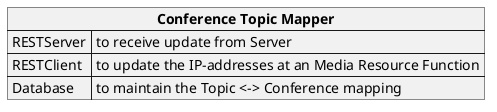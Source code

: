 @startuml conftopicmapper
json "<b>Conference Topic Mapper" as CFM {
    "RESTServer": "to receive update from Server",
    "RESTClient": "to update the IP-addresses at an Media Resource Function",
    "Database": "to maintain the Topic <-> Conference mapping"
}
@enduml